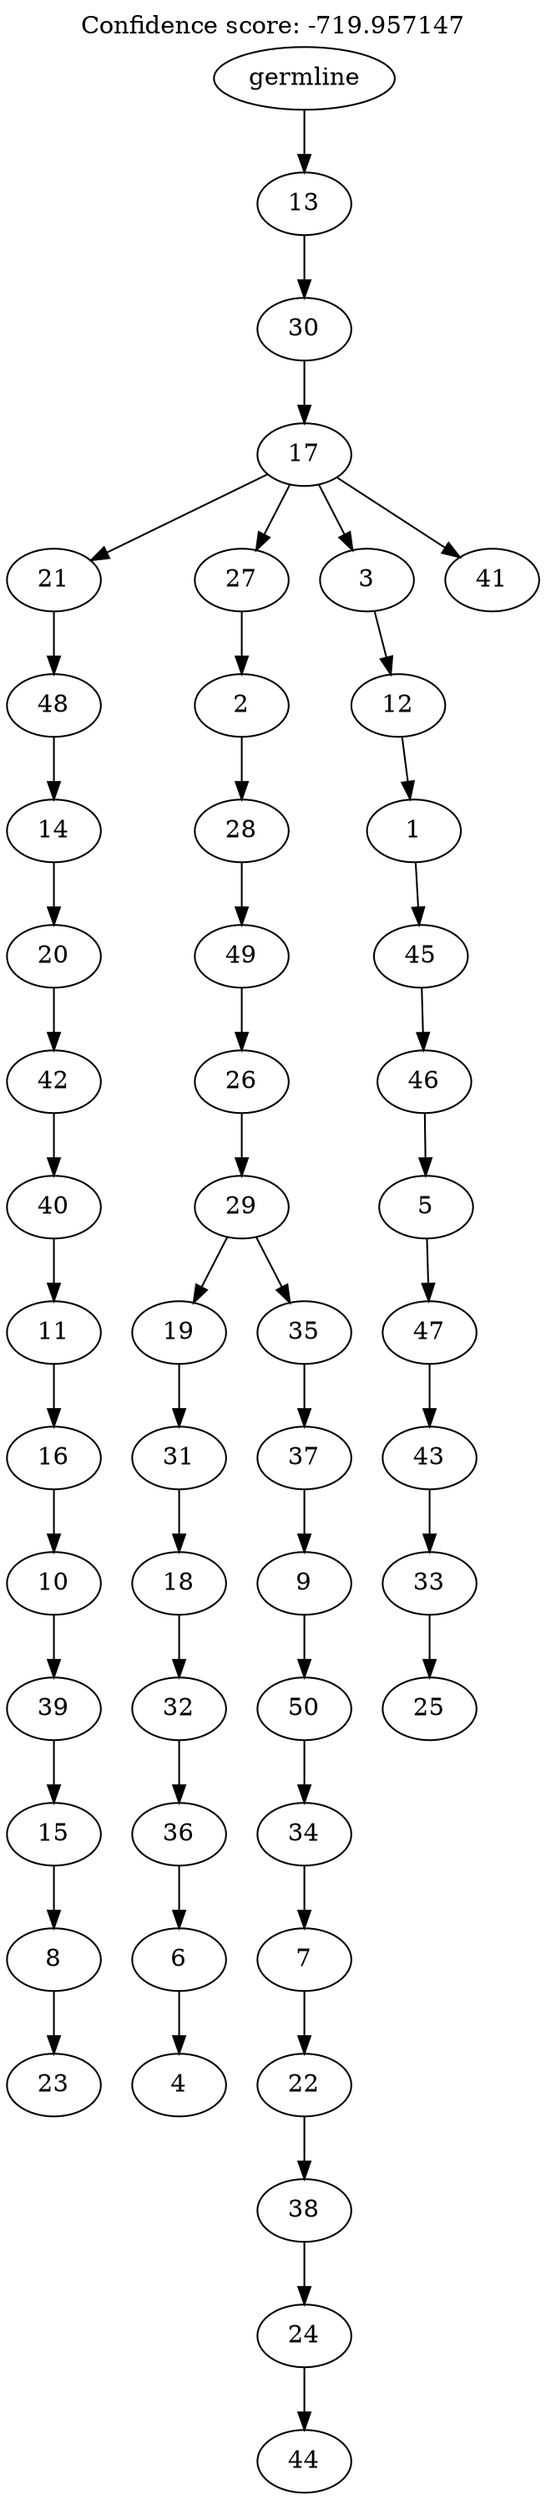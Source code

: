 digraph g {
	"49" -> "50";
	"50" [label="23"];
	"48" -> "49";
	"49" [label="8"];
	"47" -> "48";
	"48" [label="15"];
	"46" -> "47";
	"47" [label="39"];
	"45" -> "46";
	"46" [label="10"];
	"44" -> "45";
	"45" [label="16"];
	"43" -> "44";
	"44" [label="11"];
	"42" -> "43";
	"43" [label="40"];
	"41" -> "42";
	"42" [label="42"];
	"40" -> "41";
	"41" [label="20"];
	"39" -> "40";
	"40" [label="14"];
	"38" -> "39";
	"39" [label="48"];
	"35" -> "36";
	"36" [label="4"];
	"34" -> "35";
	"35" [label="6"];
	"33" -> "34";
	"34" [label="36"];
	"32" -> "33";
	"33" [label="32"];
	"31" -> "32";
	"32" [label="18"];
	"30" -> "31";
	"31" [label="31"];
	"28" -> "29";
	"29" [label="44"];
	"27" -> "28";
	"28" [label="24"];
	"26" -> "27";
	"27" [label="38"];
	"25" -> "26";
	"26" [label="22"];
	"24" -> "25";
	"25" [label="7"];
	"23" -> "24";
	"24" [label="34"];
	"22" -> "23";
	"23" [label="50"];
	"21" -> "22";
	"22" [label="9"];
	"20" -> "21";
	"21" [label="37"];
	"19" -> "20";
	"20" [label="35"];
	"19" -> "30";
	"30" [label="19"];
	"18" -> "19";
	"19" [label="29"];
	"17" -> "18";
	"18" [label="26"];
	"16" -> "17";
	"17" [label="49"];
	"15" -> "16";
	"16" [label="28"];
	"14" -> "15";
	"15" [label="2"];
	"12" -> "13";
	"13" [label="25"];
	"11" -> "12";
	"12" [label="33"];
	"10" -> "11";
	"11" [label="43"];
	"9" -> "10";
	"10" [label="47"];
	"8" -> "9";
	"9" [label="5"];
	"7" -> "8";
	"8" [label="46"];
	"6" -> "7";
	"7" [label="45"];
	"5" -> "6";
	"6" [label="1"];
	"4" -> "5";
	"5" [label="12"];
	"3" -> "4";
	"4" [label="3"];
	"3" -> "14";
	"14" [label="27"];
	"3" -> "37";
	"37" [label="41"];
	"3" -> "38";
	"38" [label="21"];
	"2" -> "3";
	"3" [label="17"];
	"1" -> "2";
	"2" [label="30"];
	"0" -> "1";
	"1" [label="13"];
	"0" [label="germline"];
	labelloc="t";
	label="Confidence score: -719.957147";
}

